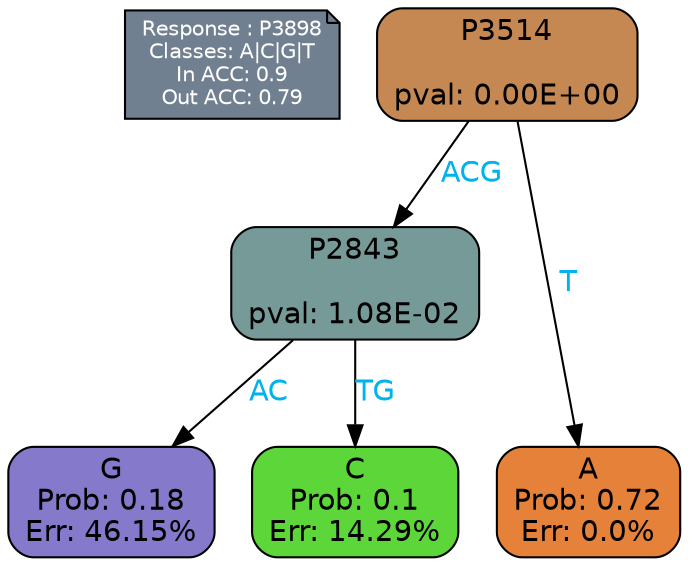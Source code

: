 digraph Tree {
node [shape=box, style="filled, rounded", color="black", fontname=helvetica] ;
graph [ranksep=equally, splines=polylines, bgcolor=transparent, dpi=600] ;
edge [fontname=helvetica] ;
LEGEND [label="Response : P3898
Classes: A|C|G|T
In ACC: 0.9
Out ACC: 0.79
",shape=note,align=left,style=filled,fillcolor="slategray",fontcolor="white",fontsize=10];1 [label="P3514

pval: 0.00E+00", fillcolor="#c58853"] ;
2 [label="P2843

pval: 1.08E-02", fillcolor="#769a97"] ;
3 [label="G
Prob: 0.18
Err: 46.15%", fillcolor="#8479ca"] ;
4 [label="C
Prob: 0.1
Err: 14.29%", fillcolor="#5dd639"] ;
5 [label="A
Prob: 0.72
Err: 0.0%", fillcolor="#e58139"] ;
1 -> 2 [label="ACG",fontcolor=deepskyblue2] ;
1 -> 5 [label="T",fontcolor=deepskyblue2] ;
2 -> 3 [label="AC",fontcolor=deepskyblue2] ;
2 -> 4 [label="TG",fontcolor=deepskyblue2] ;
{rank = same; 3;4;5;}{rank = same; LEGEND;1;}}